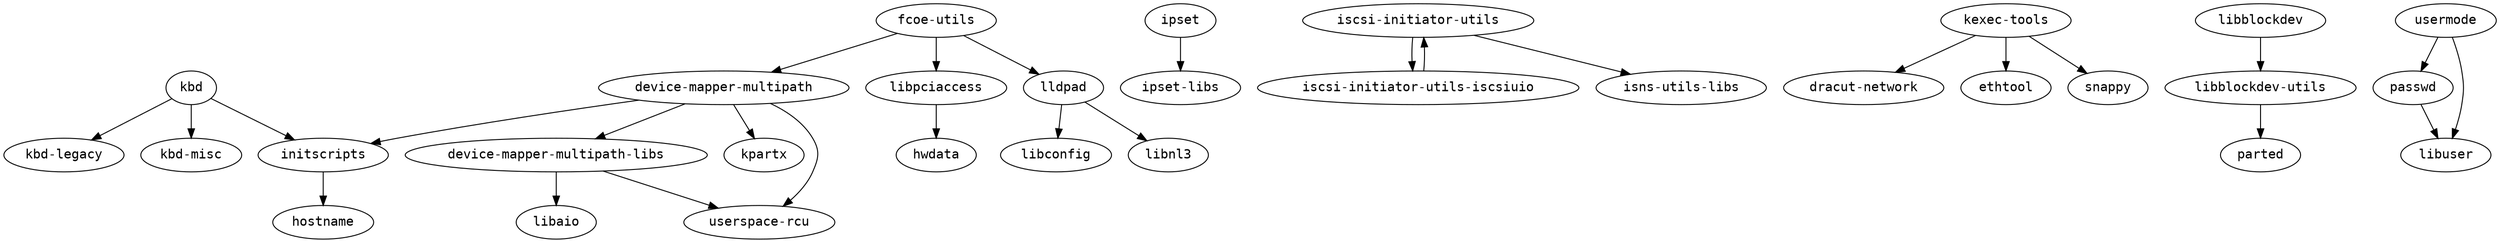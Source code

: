 strict digraph G {
node [fontname=monospace];
  "device-mapper-multipath" -> "device-mapper-multipath-libs";
  "device-mapper-multipath" -> "initscripts";
  "device-mapper-multipath" -> "kpartx";
  "device-mapper-multipath-libs" -> "libaio";
  "device-mapper-multipath-libs" -> "userspace-rcu";
  "device-mapper-multipath" -> "userspace-rcu";
  "fcoe-utils" -> "device-mapper-multipath";
  "fcoe-utils" -> "libpciaccess";
  "fcoe-utils" -> "lldpad";
  "initscripts" -> "hostname";
  "ipset" -> "ipset-libs";
  "iscsi-initiator-utils" -> "iscsi-initiator-utils-iscsiuio";
  "iscsi-initiator-utils-iscsiuio" -> "iscsi-initiator-utils";
  "iscsi-initiator-utils" -> "isns-utils-libs";
  "kbd" -> "initscripts";
  "kbd" -> "kbd-legacy";
  "kbd" -> "kbd-misc";
  "kexec-tools" -> "dracut-network";
  "kexec-tools" -> "ethtool";
  "kexec-tools" -> "snappy";
  "libblockdev" -> "libblockdev-utils";
  "libblockdev-utils" -> "parted";
  "libpciaccess" -> "hwdata";
  "lldpad" -> "libconfig";
  "lldpad" -> "libnl3";
  "passwd" -> "libuser";
  "usermode" -> "libuser";
  "usermode" -> "passwd";
}
